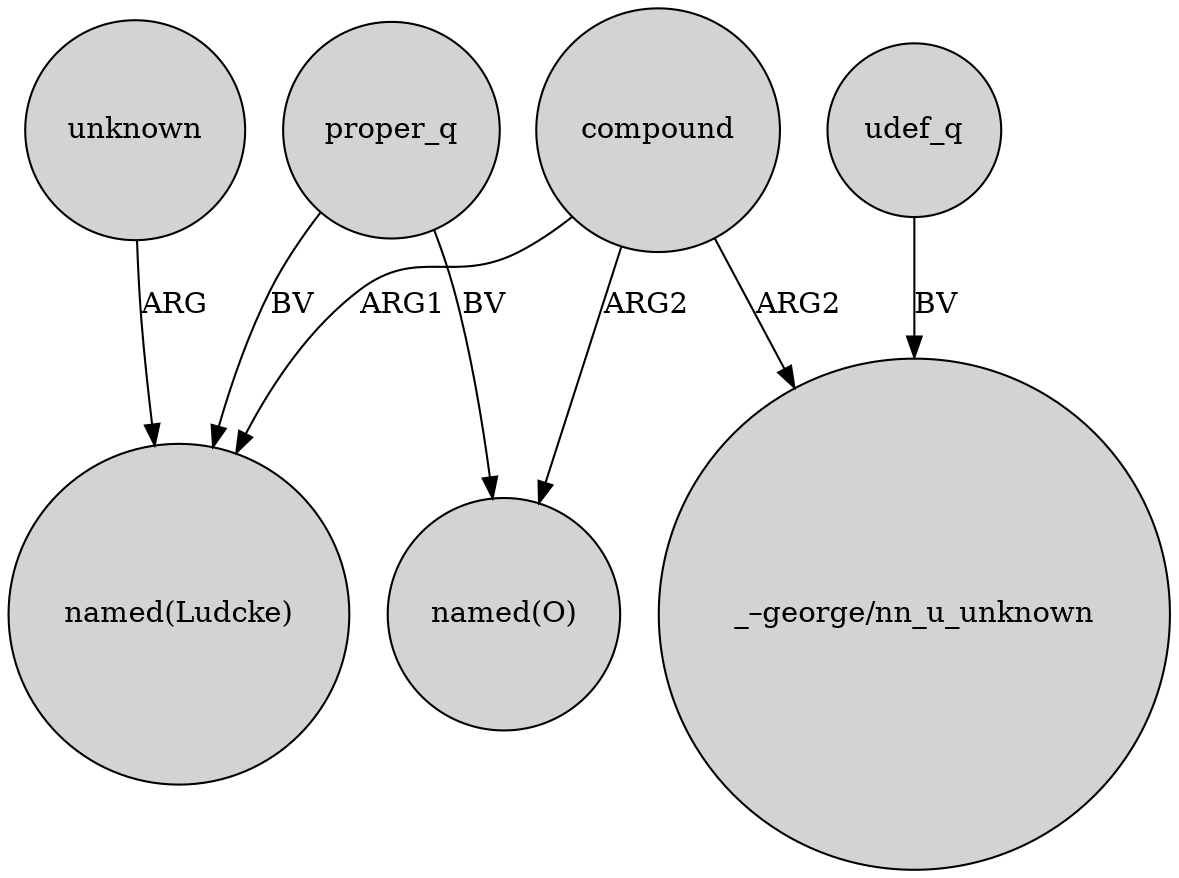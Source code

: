 digraph {
	node [shape=circle style=filled]
	unknown -> "named(Ludcke)" [label=ARG]
	compound -> "named(O)" [label=ARG2]
	proper_q -> "named(O)" [label=BV]
	compound -> "_–george/nn_u_unknown" [label=ARG2]
	proper_q -> "named(Ludcke)" [label=BV]
	compound -> "named(Ludcke)" [label=ARG1]
	udef_q -> "_–george/nn_u_unknown" [label=BV]
}
